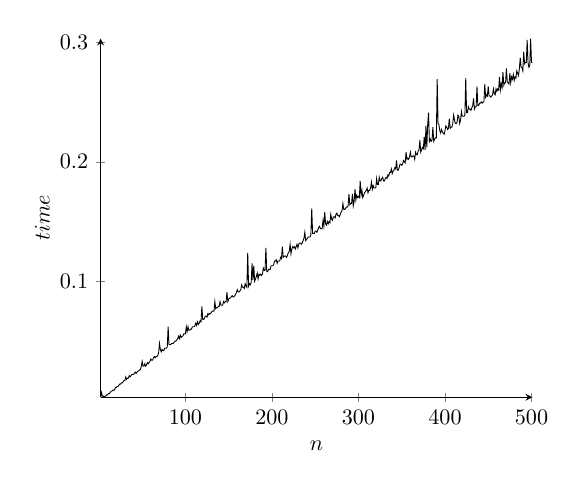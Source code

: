 \begin{tikzpicture}[scale=0.8]
\definecolor{color0}{RGB}{0,0,0}
\begin{axis}[axis lines = middle, xmin=2.0, xmax=501.0,
x label style={at={(axis description cs:0.5,-0.1)},anchor=north},
y label style={at={(axis description cs:-0.1,.5)},rotate=90,anchor=south},
ymin=0.003, ymax=0.303, xlabel={$n$}, ylabel={$time$}]
\addplot[color0,  forget plot]
table{%
2.0 0.003
3.0 0.007
4.0 0.004
5.0 0.004
6.0 0.003
7.0 0.004
8.0 0.004
9.0 0.005
10.0 0.005
11.0 0.006
12.0 0.006
13.0 0.007
14.0 0.008
15.0 0.008
16.0 0.009
17.0 0.009
18.0 0.009
19.0 0.011
20.0 0.011
21.0 0.012
22.0 0.012
23.0 0.013
24.0 0.014
25.0 0.014
26.0 0.015
27.0 0.015
28.0 0.016
29.0 0.017
30.0 0.017
31.0 0.02
32.0 0.018
33.0 0.019
34.0 0.019
35.0 0.021
36.0 0.02
37.0 0.021
38.0 0.022
39.0 0.022
40.0 0.022
41.0 0.023
42.0 0.024
43.0 0.023
44.0 0.024
45.0 0.025
46.0 0.025
47.0 0.026
48.0 0.026
49.0 0.029
50.0 0.033
51.0 0.029
52.0 0.029
53.0 0.031
54.0 0.029
55.0 0.03
56.0 0.032
57.0 0.031
58.0 0.032
59.0 0.033
60.0 0.035
61.0 0.034
62.0 0.034
63.0 0.036
64.0 0.037
65.0 0.036
66.0 0.037
67.0 0.037
68.0 0.038
69.0 0.04
70.0 0.048
71.0 0.043
72.0 0.041
73.0 0.043
74.0 0.042
75.0 0.042
76.0 0.044
77.0 0.044
78.0 0.044
79.0 0.045
80.0 0.062
81.0 0.047
82.0 0.047
83.0 0.047
84.0 0.048
85.0 0.048
86.0 0.048
87.0 0.049
88.0 0.05
89.0 0.05
90.0 0.051
91.0 0.052
92.0 0.054
93.0 0.052
94.0 0.055
95.0 0.053
96.0 0.054
97.0 0.054
98.0 0.056
99.0 0.056
100.0 0.056
101.0 0.062
102.0 0.058
103.0 0.062
104.0 0.059
105.0 0.059
106.0 0.06
107.0 0.06
108.0 0.062
109.0 0.062
110.0 0.062
111.0 0.063
112.0 0.065
113.0 0.063
114.0 0.066
115.0 0.064
116.0 0.065
117.0 0.067
118.0 0.066
119.0 0.079
120.0 0.068
121.0 0.068
122.0 0.069
123.0 0.071
124.0 0.071
125.0 0.07
126.0 0.073
127.0 0.072
128.0 0.073
129.0 0.073
130.0 0.074
131.0 0.075
132.0 0.075
133.0 0.075
134.0 0.083
135.0 0.077
136.0 0.078
137.0 0.078
138.0 0.079
139.0 0.079
140.0 0.083
141.0 0.08
142.0 0.08
143.0 0.08
144.0 0.083
145.0 0.082
146.0 0.083
147.0 0.083
148.0 0.091
149.0 0.083
150.0 0.085
151.0 0.086
152.0 0.086
153.0 0.087
154.0 0.088
155.0 0.087
156.0 0.087
157.0 0.088
158.0 0.089
159.0 0.091
160.0 0.093
161.0 0.091
162.0 0.091
163.0 0.092
164.0 0.093
165.0 0.097
166.0 0.095
167.0 0.095
168.0 0.094
169.0 0.098
170.0 0.096
171.0 0.095
172.0 0.124
173.0 0.096
174.0 0.098
175.0 0.097
176.0 0.099
177.0 0.115
178.0 0.101
179.0 0.113
180.0 0.1
181.0 0.102
182.0 0.104
183.0 0.107
184.0 0.102
185.0 0.106
186.0 0.105
187.0 0.106
188.0 0.105
189.0 0.106
190.0 0.111
191.0 0.109
192.0 0.109
193.0 0.128
194.0 0.108
195.0 0.108
196.0 0.11
197.0 0.11
198.0 0.11
199.0 0.113
200.0 0.113
201.0 0.113
202.0 0.114
203.0 0.117
204.0 0.117
205.0 0.118
206.0 0.115
207.0 0.117
208.0 0.117
209.0 0.117
210.0 0.12
211.0 0.119
212.0 0.129
213.0 0.12
214.0 0.121
215.0 0.121
216.0 0.121
217.0 0.12
218.0 0.122
219.0 0.124
220.0 0.125
221.0 0.131
222.0 0.123
223.0 0.127
224.0 0.129
225.0 0.128
226.0 0.129
227.0 0.127
228.0 0.129
229.0 0.131
230.0 0.128
231.0 0.131
232.0 0.132
233.0 0.132
234.0 0.131
235.0 0.132
236.0 0.134
237.0 0.136
238.0 0.141
239.0 0.134
240.0 0.135
241.0 0.136
242.0 0.137
243.0 0.137
244.0 0.137
245.0 0.139
246.0 0.161
247.0 0.14
248.0 0.14
249.0 0.14
250.0 0.142
251.0 0.142
252.0 0.141
253.0 0.143
254.0 0.145
255.0 0.146
256.0 0.144
257.0 0.144
258.0 0.144
259.0 0.151
260.0 0.146
261.0 0.158
262.0 0.148
263.0 0.147
264.0 0.15
265.0 0.148
266.0 0.15
267.0 0.149
268.0 0.156
269.0 0.152
270.0 0.151
271.0 0.154
272.0 0.154
273.0 0.153
274.0 0.156
275.0 0.157
276.0 0.155
277.0 0.155
278.0 0.154
279.0 0.156
280.0 0.158
281.0 0.159
282.0 0.165
283.0 0.16
284.0 0.16
285.0 0.161
286.0 0.162
287.0 0.162
288.0 0.163
289.0 0.173
290.0 0.164
291.0 0.165
292.0 0.165
293.0 0.173
294.0 0.163
295.0 0.167
296.0 0.177
297.0 0.168
298.0 0.172
299.0 0.17
300.0 0.171
301.0 0.17
302.0 0.184
303.0 0.172
304.0 0.176
305.0 0.17
306.0 0.172
307.0 0.174
308.0 0.175
309.0 0.176
310.0 0.178
311.0 0.174
312.0 0.176
313.0 0.176
314.0 0.178
315.0 0.183
316.0 0.177
317.0 0.18
318.0 0.178
319.0 0.178
320.0 0.178
321.0 0.186
322.0 0.181
323.0 0.181
324.0 0.187
325.0 0.184
326.0 0.184
327.0 0.186
328.0 0.187
329.0 0.184
330.0 0.184
331.0 0.186
332.0 0.187
333.0 0.186
334.0 0.189
335.0 0.188
336.0 0.191
337.0 0.191
338.0 0.194
339.0 0.19
340.0 0.192
341.0 0.193
342.0 0.195
343.0 0.194
344.0 0.201
345.0 0.193
346.0 0.193
347.0 0.195
348.0 0.198
349.0 0.198
350.0 0.197
351.0 0.198
352.0 0.201
353.0 0.2
354.0 0.199
355.0 0.208
356.0 0.202
357.0 0.203
358.0 0.202
359.0 0.204
360.0 0.208
361.0 0.204
362.0 0.204
363.0 0.205
364.0 0.205
365.0 0.202
366.0 0.208
367.0 0.206
368.0 0.206
369.0 0.209
370.0 0.21
371.0 0.218
372.0 0.208
373.0 0.21
374.0 0.212
375.0 0.211
376.0 0.221
377.0 0.21
378.0 0.23
379.0 0.212
380.0 0.231
381.0 0.241
382.0 0.217
383.0 0.219
384.0 0.217
385.0 0.218
386.0 0.229
387.0 0.217
388.0 0.219
389.0 0.22
390.0 0.22
391.0 0.269
392.0 0.232
393.0 0.231
394.0 0.226
395.0 0.224
396.0 0.227
397.0 0.225
398.0 0.224
399.0 0.223
400.0 0.226
401.0 0.23
402.0 0.229
403.0 0.227
404.0 0.228
405.0 0.236
406.0 0.228
407.0 0.229
408.0 0.229
409.0 0.232
410.0 0.239
411.0 0.235
412.0 0.232
413.0 0.232
414.0 0.233
415.0 0.239
416.0 0.238
417.0 0.232
418.0 0.235
419.0 0.242
420.0 0.238
421.0 0.238
422.0 0.238
423.0 0.239
424.0 0.27
425.0 0.241
426.0 0.241
427.0 0.246
428.0 0.244
429.0 0.244
430.0 0.243
431.0 0.245
432.0 0.247
433.0 0.253
434.0 0.244
435.0 0.246
436.0 0.246
437.0 0.263
438.0 0.247
439.0 0.247
440.0 0.249
441.0 0.249
442.0 0.25
443.0 0.249
444.0 0.25
445.0 0.25
446.0 0.265
447.0 0.254
448.0 0.256
449.0 0.255
450.0 0.263
451.0 0.255
452.0 0.255
453.0 0.254
454.0 0.255
455.0 0.256
456.0 0.261
457.0 0.257
458.0 0.256
459.0 0.261
460.0 0.259
461.0 0.261
462.0 0.26
463.0 0.271
464.0 0.26
465.0 0.265
466.0 0.262
467.0 0.275
468.0 0.264
469.0 0.266
470.0 0.266
471.0 0.278
472.0 0.267
473.0 0.266
474.0 0.265
475.0 0.274
476.0 0.266
477.0 0.271
478.0 0.269
479.0 0.273
480.0 0.268
481.0 0.271
482.0 0.27
483.0 0.276
484.0 0.274
485.0 0.272
486.0 0.278
487.0 0.287
488.0 0.279
489.0 0.279
490.0 0.276
491.0 0.292
492.0 0.282
493.0 0.283
494.0 0.283
495.0 0.302
496.0 0.283
497.0 0.279
498.0 0.28
499.0 0.303
500.0 0.283
501.0 0.283
};
\end{axis}
\end{tikzpicture}
